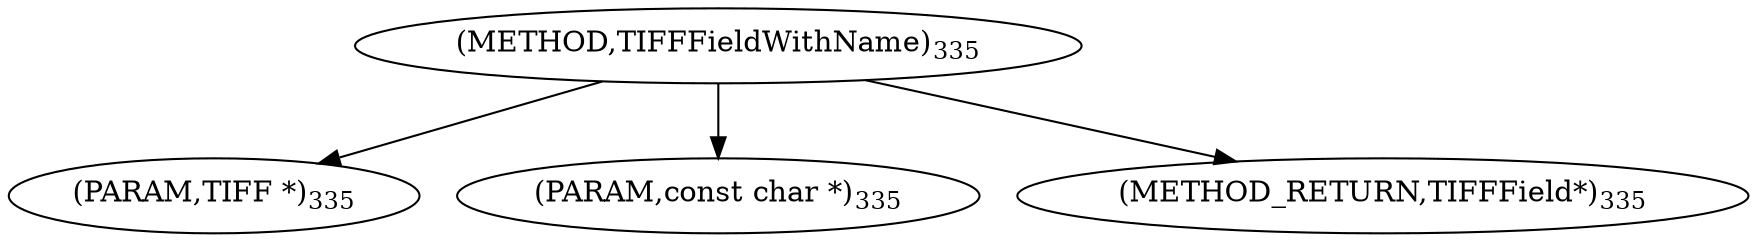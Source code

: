 digraph "TIFFFieldWithName" {  
"8430" [label = <(METHOD,TIFFFieldWithName)<SUB>335</SUB>> ]
"8431" [label = <(PARAM,TIFF *)<SUB>335</SUB>> ]
"8432" [label = <(PARAM,const char *)<SUB>335</SUB>> ]
"8433" [label = <(METHOD_RETURN,TIFFField*)<SUB>335</SUB>> ]
  "8430" -> "8431" 
  "8430" -> "8432" 
  "8430" -> "8433" 
}
